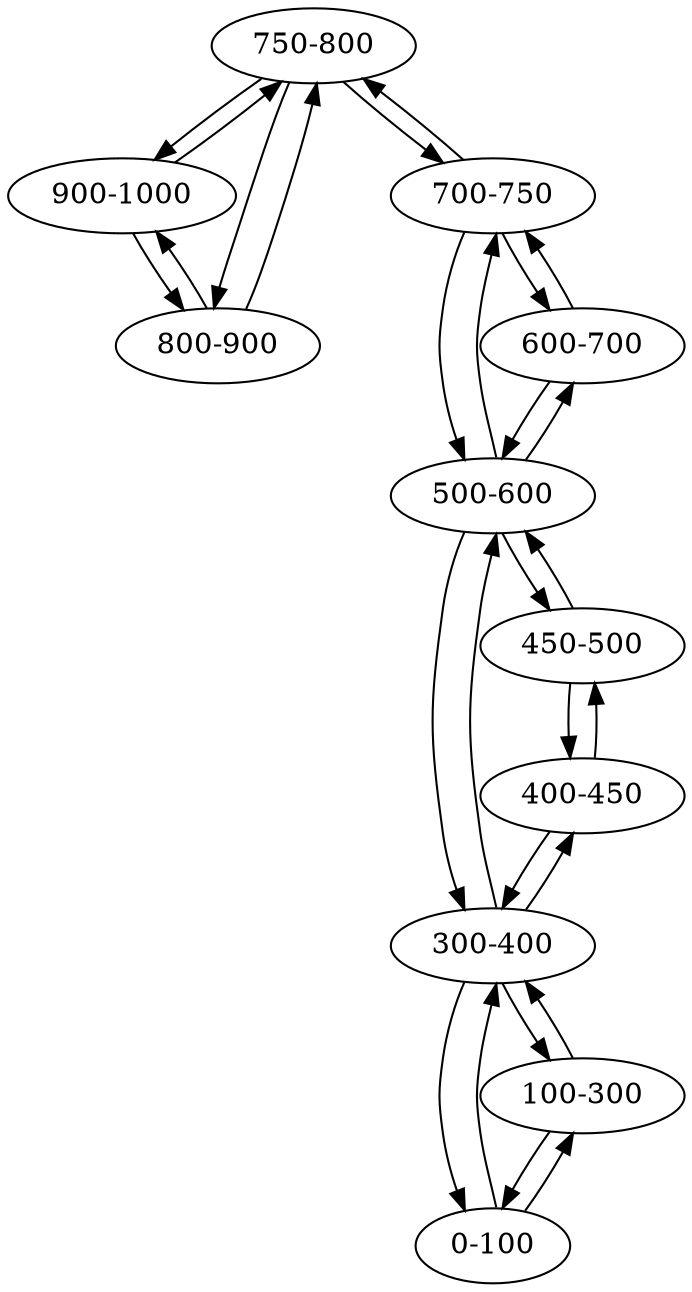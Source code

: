 strict digraph G {
"750-800" [data="[id=G3.1,strand=-,score=0.050000],[id=G2.1,strand=+,score=0.050000],[id=G4.1,strand=-,score=0.050000],[id=G1.1,strand=+,score=0.050000]"];
"400-450" [data="[id=G2.1,strand=+,score=0.050000],[id=G4.1,strand=-,score=0.050000]"];
"0-100" [data="[id=G3.1,strand=-,score=0.100000],[id=G2.1,strand=+,score=0.100000],[id=G4.1,strand=-,score=0.100000],[id=G1.1,strand=+,score=0.100000]"];
"900-1000" [data="[id=G3.1,strand=-,score=0.100000],[id=G2.1,strand=+,score=0.100000],[id=G4.1,strand=-,score=0.100000],[id=G1.1,strand=+,score=0.100000]"];
"100-300" [data="[id=G2.1,strand=+,score=0.200000],[id=G4.1,strand=-,score=0.200000]"];
"700-750" [data="[id=G3.1,strand=-,score=0.050000],[id=G2.1,strand=+,score=0.050000],[id=G4.1,strand=-,score=0.050000],[id=G1.1,strand=+,score=0.050000],[id=G6.1,strand=-,score=0.050000],[id=G5.1,strand=+,score=0.050000]"];
"300-400" [data="[id=G3.1,strand=-,score=0.100000],[id=G2.1,strand=+,score=0.100000],[id=G4.1,strand=-,score=0.100000],[id=G1.1,strand=+,score=0.100000]"];
"450-500" [data="[id=G2.1,strand=+,score=0.050000],[id=G4.1,strand=-,score=0.050000],[id=G6.1,strand=-,score=0.050000],[id=G5.1,strand=+,score=0.050000]"];
"500-600" [data="[id=G3.1,strand=-,score=0.100000],[id=G2.1,strand=+,score=0.100000],[id=G4.1,strand=-,score=0.100000],[id=G1.1,strand=+,score=0.100000],[id=G6.1,strand=-,score=0.100000],[id=G5.1,strand=+,score=0.100000]"];
"800-900" [data="[id=G2.1,strand=+,score=0.100000],[id=G4.1,strand=-,score=0.100000]"];
"600-700" [data="[id=G2.1,strand=+,score=0.100000],[id=G4.1,strand=-,score=0.100000],[id=G6.1,strand=-,score=0.100000],[id=G5.1,strand=+,score=0.100000]"];
"750-800" -> "900-1000"  [data="[id=G1.1,strand=+,score=0.001000]"];
"750-800" -> "800-900"  [data="[id=G2.1,strand=+,score=0.001000]"];
"750-800" -> "700-750"  [data="[id=G3.1,strand=-,score=0.001000],[id=G4.1,strand=-,score=0.001000]"];
"400-450" -> "300-400"  [data="[id=G4.1,strand=-,score=0.001000]"];
"400-450" -> "450-500"  [data="[id=G2.1,strand=+,score=0.001000]"];
"0-100" -> "300-400"  [data="[id=G1.1,strand=+,score=0.001000]"];
"0-100" -> "100-300"  [data="[id=G2.1,strand=+,score=0.001000]"];
"900-1000" -> "750-800"  [data="[id=G3.1,strand=-,score=0.001000]"];
"900-1000" -> "800-900"  [data="[id=G4.1,strand=-,score=0.001000]"];
"100-300" -> "300-400"  [data="[id=G2.1,strand=+,score=0.001000]"];
"100-300" -> "0-100"  [data="[id=G4.1,strand=-,score=0.001000]"];
"700-750" -> "500-600"  [data="[id=G3.1,strand=-,score=0.001000]"];
"700-750" -> "750-800"  [data="[id=G2.1,strand=+,score=0.001000],[id=G1.1,strand=+,score=0.001000]"];
"700-750" -> "600-700"  [data="[id=G4.1,strand=-,score=0.001000],[id=G6.1,strand=-,score=0.001000]"];
"300-400" -> "500-600"  [data="[id=G1.1,strand=+,score=0.001000]"];
"300-400" -> "0-100"  [data="[id=G3.1,strand=-,score=0.001000]"];
"300-400" -> "400-450"  [data="[id=G2.1,strand=+,score=0.001000]"];
"300-400" -> "100-300"  [data="[id=G4.1,strand=-,score=0.001000]"];
"450-500" -> "500-600"  [data="[id=G2.1,strand=+,score=0.001000],[id=G5.1,strand=+,score=0.001000]"];
"450-500" -> "400-450"  [data="[id=G4.1,strand=-,score=0.001000]"];
"500-600" -> "300-400"  [data="[id=G3.1,strand=-,score=0.001000]"];
"500-600" -> "600-700"  [data="[id=G2.1,strand=+,score=0.001000],[id=G5.1,strand=+,score=0.001000]"];
"500-600" -> "450-500"  [data="[id=G4.1,strand=-,score=0.001000],[id=G6.1,strand=-,score=0.001000]"];
"500-600" -> "700-750"  [data="[id=G1.1,strand=+,score=0.001000]"];
"800-900" -> "900-1000"  [data="[id=G2.1,strand=+,score=0.001000]"];
"800-900" -> "750-800"  [data="[id=G4.1,strand=-,score=0.001000]"];
"600-700" -> "500-600"  [data="[id=G4.1,strand=-,score=0.001000],[id=G6.1,strand=-,score=0.001000]"];
"600-700" -> "700-750"  [data="[id=G2.1,strand=+,score=0.001000],[id=G5.1,strand=+,score=0.001000]"];
}
